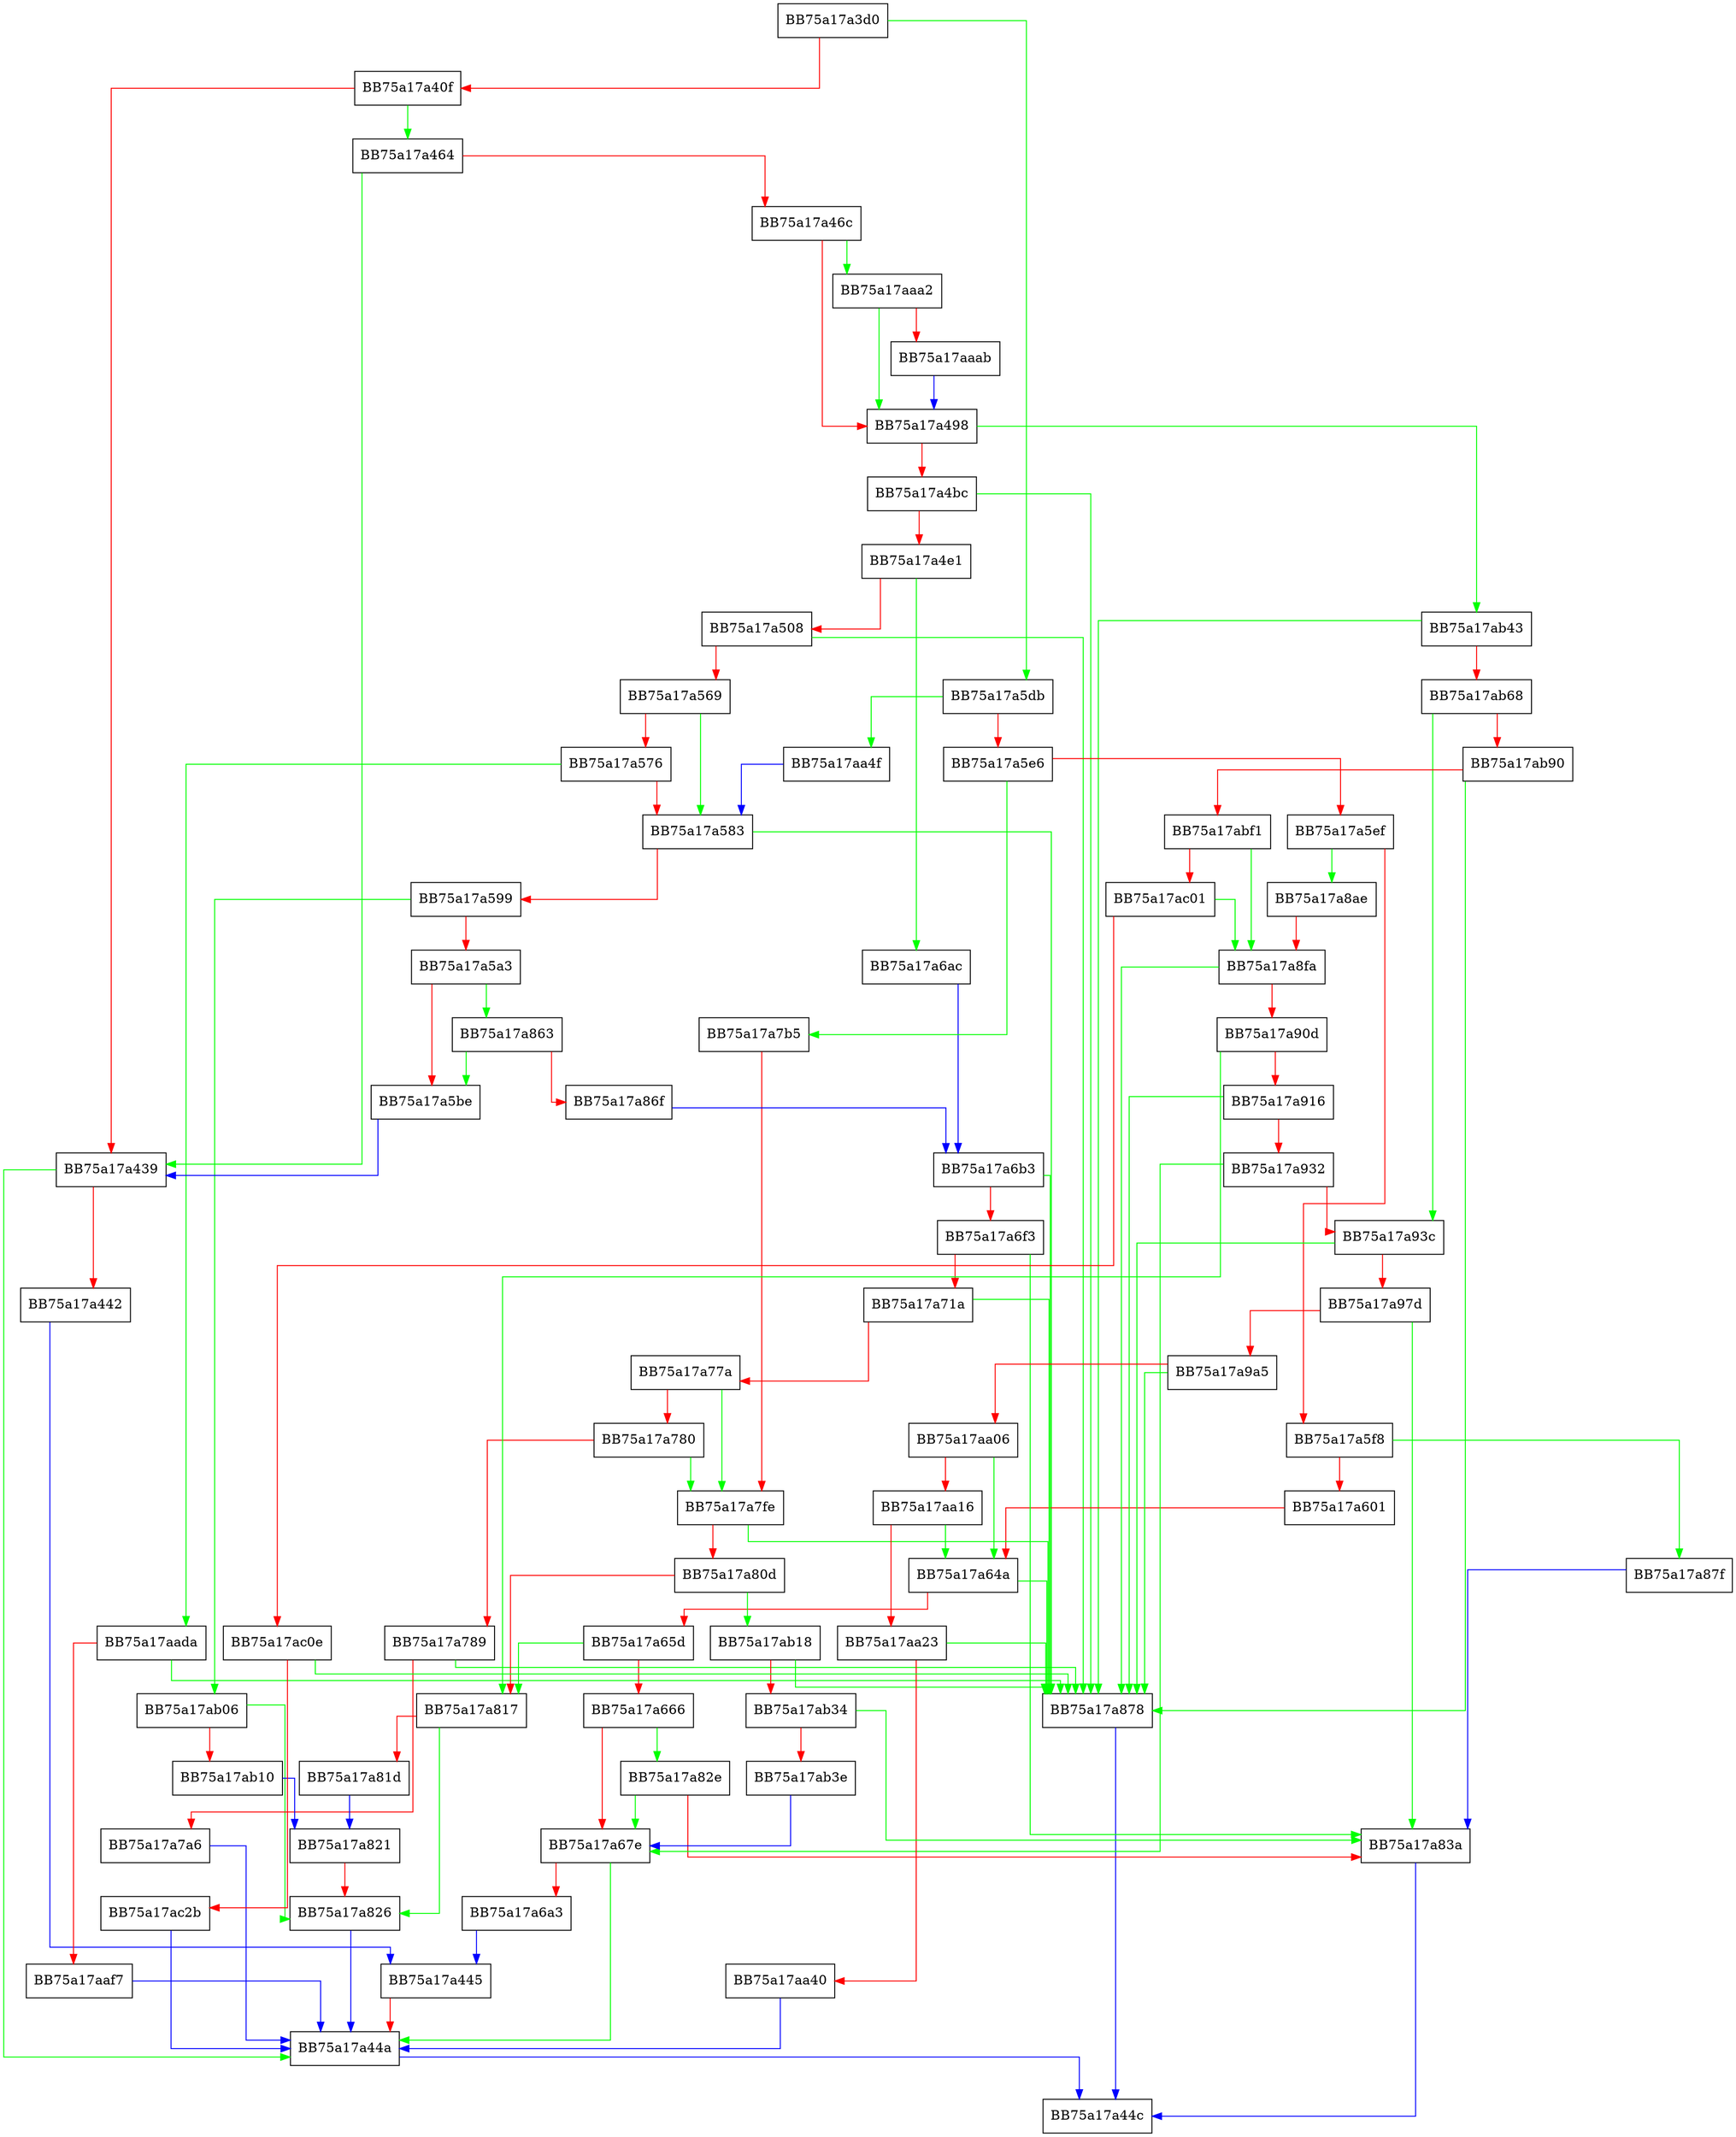 digraph eval {
  node [shape="box"];
  graph [splines=ortho];
  BB75a17a3d0 -> BB75a17a5db [color="green"];
  BB75a17a3d0 -> BB75a17a40f [color="red"];
  BB75a17a40f -> BB75a17a464 [color="green"];
  BB75a17a40f -> BB75a17a439 [color="red"];
  BB75a17a439 -> BB75a17a44a [color="green"];
  BB75a17a439 -> BB75a17a442 [color="red"];
  BB75a17a442 -> BB75a17a445 [color="blue"];
  BB75a17a445 -> BB75a17a44a [color="red"];
  BB75a17a44a -> BB75a17a44c [color="blue"];
  BB75a17a464 -> BB75a17a439 [color="green"];
  BB75a17a464 -> BB75a17a46c [color="red"];
  BB75a17a46c -> BB75a17aaa2 [color="green"];
  BB75a17a46c -> BB75a17a498 [color="red"];
  BB75a17a498 -> BB75a17ab43 [color="green"];
  BB75a17a498 -> BB75a17a4bc [color="red"];
  BB75a17a4bc -> BB75a17a878 [color="green"];
  BB75a17a4bc -> BB75a17a4e1 [color="red"];
  BB75a17a4e1 -> BB75a17a6ac [color="green"];
  BB75a17a4e1 -> BB75a17a508 [color="red"];
  BB75a17a508 -> BB75a17a878 [color="green"];
  BB75a17a508 -> BB75a17a569 [color="red"];
  BB75a17a569 -> BB75a17a583 [color="green"];
  BB75a17a569 -> BB75a17a576 [color="red"];
  BB75a17a576 -> BB75a17aada [color="green"];
  BB75a17a576 -> BB75a17a583 [color="red"];
  BB75a17a583 -> BB75a17a878 [color="green"];
  BB75a17a583 -> BB75a17a599 [color="red"];
  BB75a17a599 -> BB75a17ab06 [color="green"];
  BB75a17a599 -> BB75a17a5a3 [color="red"];
  BB75a17a5a3 -> BB75a17a863 [color="green"];
  BB75a17a5a3 -> BB75a17a5be [color="red"];
  BB75a17a5be -> BB75a17a439 [color="blue"];
  BB75a17a5db -> BB75a17aa4f [color="green"];
  BB75a17a5db -> BB75a17a5e6 [color="red"];
  BB75a17a5e6 -> BB75a17a7b5 [color="green"];
  BB75a17a5e6 -> BB75a17a5ef [color="red"];
  BB75a17a5ef -> BB75a17a8ae [color="green"];
  BB75a17a5ef -> BB75a17a5f8 [color="red"];
  BB75a17a5f8 -> BB75a17a87f [color="green"];
  BB75a17a5f8 -> BB75a17a601 [color="red"];
  BB75a17a601 -> BB75a17a64a [color="red"];
  BB75a17a64a -> BB75a17a878 [color="green"];
  BB75a17a64a -> BB75a17a65d [color="red"];
  BB75a17a65d -> BB75a17a817 [color="green"];
  BB75a17a65d -> BB75a17a666 [color="red"];
  BB75a17a666 -> BB75a17a82e [color="green"];
  BB75a17a666 -> BB75a17a67e [color="red"];
  BB75a17a67e -> BB75a17a44a [color="green"];
  BB75a17a67e -> BB75a17a6a3 [color="red"];
  BB75a17a6a3 -> BB75a17a445 [color="blue"];
  BB75a17a6ac -> BB75a17a6b3 [color="blue"];
  BB75a17a6b3 -> BB75a17a878 [color="green"];
  BB75a17a6b3 -> BB75a17a6f3 [color="red"];
  BB75a17a6f3 -> BB75a17a83a [color="green"];
  BB75a17a6f3 -> BB75a17a71a [color="red"];
  BB75a17a71a -> BB75a17a878 [color="green"];
  BB75a17a71a -> BB75a17a77a [color="red"];
  BB75a17a77a -> BB75a17a7fe [color="green"];
  BB75a17a77a -> BB75a17a780 [color="red"];
  BB75a17a780 -> BB75a17a7fe [color="green"];
  BB75a17a780 -> BB75a17a789 [color="red"];
  BB75a17a789 -> BB75a17a878 [color="green"];
  BB75a17a789 -> BB75a17a7a6 [color="red"];
  BB75a17a7a6 -> BB75a17a44a [color="blue"];
  BB75a17a7b5 -> BB75a17a7fe [color="red"];
  BB75a17a7fe -> BB75a17a878 [color="green"];
  BB75a17a7fe -> BB75a17a80d [color="red"];
  BB75a17a80d -> BB75a17ab18 [color="green"];
  BB75a17a80d -> BB75a17a817 [color="red"];
  BB75a17a817 -> BB75a17a826 [color="green"];
  BB75a17a817 -> BB75a17a81d [color="red"];
  BB75a17a81d -> BB75a17a821 [color="blue"];
  BB75a17a821 -> BB75a17a826 [color="red"];
  BB75a17a826 -> BB75a17a44a [color="blue"];
  BB75a17a82e -> BB75a17a67e [color="green"];
  BB75a17a82e -> BB75a17a83a [color="red"];
  BB75a17a83a -> BB75a17a44c [color="blue"];
  BB75a17a863 -> BB75a17a5be [color="green"];
  BB75a17a863 -> BB75a17a86f [color="red"];
  BB75a17a86f -> BB75a17a6b3 [color="blue"];
  BB75a17a878 -> BB75a17a44c [color="blue"];
  BB75a17a87f -> BB75a17a83a [color="blue"];
  BB75a17a8ae -> BB75a17a8fa [color="red"];
  BB75a17a8fa -> BB75a17a878 [color="green"];
  BB75a17a8fa -> BB75a17a90d [color="red"];
  BB75a17a90d -> BB75a17a817 [color="green"];
  BB75a17a90d -> BB75a17a916 [color="red"];
  BB75a17a916 -> BB75a17a878 [color="green"];
  BB75a17a916 -> BB75a17a932 [color="red"];
  BB75a17a932 -> BB75a17a67e [color="green"];
  BB75a17a932 -> BB75a17a93c [color="red"];
  BB75a17a93c -> BB75a17a878 [color="green"];
  BB75a17a93c -> BB75a17a97d [color="red"];
  BB75a17a97d -> BB75a17a83a [color="green"];
  BB75a17a97d -> BB75a17a9a5 [color="red"];
  BB75a17a9a5 -> BB75a17a878 [color="green"];
  BB75a17a9a5 -> BB75a17aa06 [color="red"];
  BB75a17aa06 -> BB75a17a64a [color="green"];
  BB75a17aa06 -> BB75a17aa16 [color="red"];
  BB75a17aa16 -> BB75a17a64a [color="green"];
  BB75a17aa16 -> BB75a17aa23 [color="red"];
  BB75a17aa23 -> BB75a17a878 [color="green"];
  BB75a17aa23 -> BB75a17aa40 [color="red"];
  BB75a17aa40 -> BB75a17a44a [color="blue"];
  BB75a17aa4f -> BB75a17a583 [color="blue"];
  BB75a17aaa2 -> BB75a17a498 [color="green"];
  BB75a17aaa2 -> BB75a17aaab [color="red"];
  BB75a17aaab -> BB75a17a498 [color="blue"];
  BB75a17aada -> BB75a17a878 [color="green"];
  BB75a17aada -> BB75a17aaf7 [color="red"];
  BB75a17aaf7 -> BB75a17a44a [color="blue"];
  BB75a17ab06 -> BB75a17a826 [color="green"];
  BB75a17ab06 -> BB75a17ab10 [color="red"];
  BB75a17ab10 -> BB75a17a821 [color="blue"];
  BB75a17ab18 -> BB75a17a878 [color="green"];
  BB75a17ab18 -> BB75a17ab34 [color="red"];
  BB75a17ab34 -> BB75a17a83a [color="green"];
  BB75a17ab34 -> BB75a17ab3e [color="red"];
  BB75a17ab3e -> BB75a17a67e [color="blue"];
  BB75a17ab43 -> BB75a17a878 [color="green"];
  BB75a17ab43 -> BB75a17ab68 [color="red"];
  BB75a17ab68 -> BB75a17a93c [color="green"];
  BB75a17ab68 -> BB75a17ab90 [color="red"];
  BB75a17ab90 -> BB75a17a878 [color="green"];
  BB75a17ab90 -> BB75a17abf1 [color="red"];
  BB75a17abf1 -> BB75a17a8fa [color="green"];
  BB75a17abf1 -> BB75a17ac01 [color="red"];
  BB75a17ac01 -> BB75a17a8fa [color="green"];
  BB75a17ac01 -> BB75a17ac0e [color="red"];
  BB75a17ac0e -> BB75a17a878 [color="green"];
  BB75a17ac0e -> BB75a17ac2b [color="red"];
  BB75a17ac2b -> BB75a17a44a [color="blue"];
}